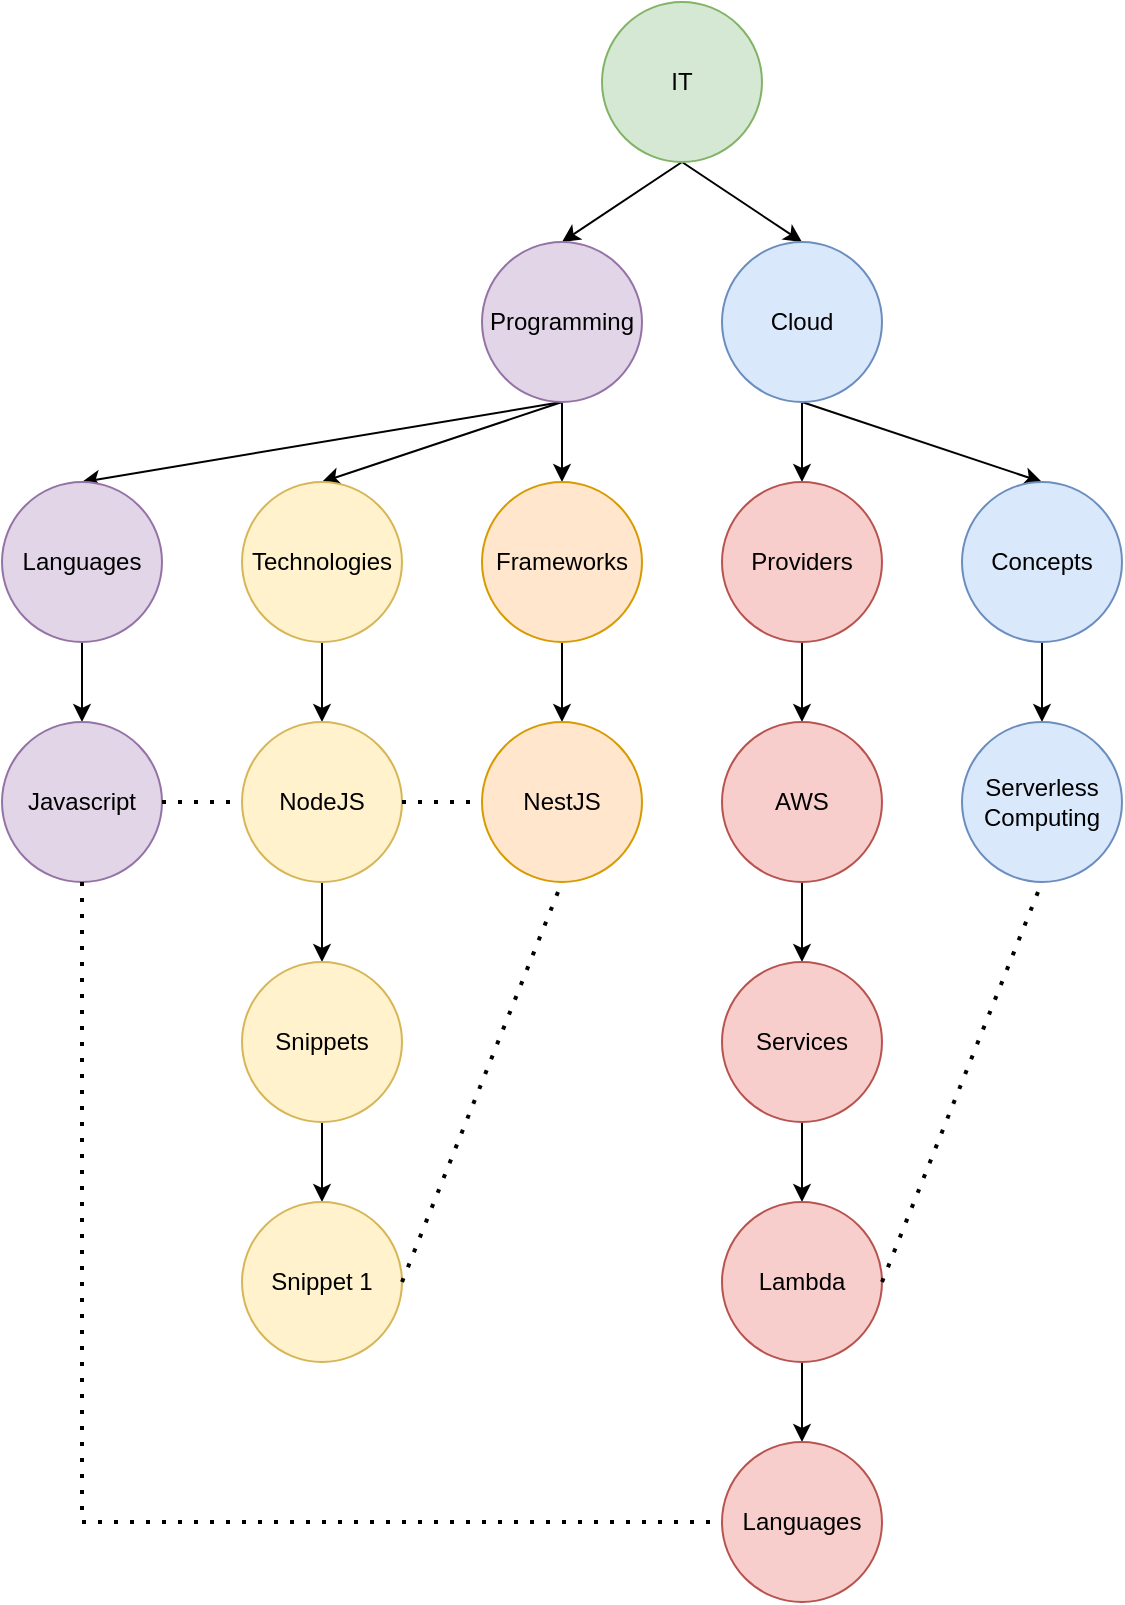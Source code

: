 <mxfile version="18.0.1" type="device"><diagram id="55MKg_tqX6EaH2UdxzAK" name="Strona-1"><mxGraphModel dx="1102" dy="857" grid="1" gridSize="10" guides="1" tooltips="1" connect="1" arrows="1" fold="1" page="1" pageScale="1" pageWidth="827" pageHeight="1169" math="0" shadow="0"><root><mxCell id="0"/><mxCell id="1" parent="0"/><mxCell id="zG_95WXZx1n4HGqBja_P-8" style="rounded=0;orthogonalLoop=1;jettySize=auto;html=1;exitX=0.5;exitY=1;exitDx=0;exitDy=0;entryX=0.5;entryY=0;entryDx=0;entryDy=0;" parent="1" source="zG_95WXZx1n4HGqBja_P-1" target="zG_95WXZx1n4HGqBja_P-3" edge="1"><mxGeometry relative="1" as="geometry"/></mxCell><mxCell id="zG_95WXZx1n4HGqBja_P-9" style="rounded=0;orthogonalLoop=1;jettySize=auto;html=1;exitX=0.5;exitY=1;exitDx=0;exitDy=0;entryX=0.5;entryY=0;entryDx=0;entryDy=0;" parent="1" source="zG_95WXZx1n4HGqBja_P-1" target="zG_95WXZx1n4HGqBja_P-2" edge="1"><mxGeometry relative="1" as="geometry"/></mxCell><mxCell id="zG_95WXZx1n4HGqBja_P-1" value="IT" style="ellipse;whiteSpace=wrap;html=1;aspect=fixed;fillColor=#d5e8d4;strokeColor=#82b366;" parent="1" vertex="1"><mxGeometry x="340" y="80" width="80" height="80" as="geometry"/></mxCell><mxCell id="zG_95WXZx1n4HGqBja_P-10" style="edgeStyle=none;rounded=0;orthogonalLoop=1;jettySize=auto;html=1;exitX=0.5;exitY=1;exitDx=0;exitDy=0;entryX=0.5;entryY=0;entryDx=0;entryDy=0;" parent="1" source="zG_95WXZx1n4HGqBja_P-2" target="zG_95WXZx1n4HGqBja_P-4" edge="1"><mxGeometry relative="1" as="geometry"/></mxCell><mxCell id="zG_95WXZx1n4HGqBja_P-11" style="edgeStyle=none;rounded=0;orthogonalLoop=1;jettySize=auto;html=1;exitX=0.5;exitY=1;exitDx=0;exitDy=0;entryX=0.5;entryY=0;entryDx=0;entryDy=0;" parent="1" source="zG_95WXZx1n4HGqBja_P-2" target="zG_95WXZx1n4HGqBja_P-6" edge="1"><mxGeometry relative="1" as="geometry"/></mxCell><mxCell id="zG_95WXZx1n4HGqBja_P-2" value="Cloud" style="ellipse;whiteSpace=wrap;html=1;aspect=fixed;fillColor=#dae8fc;strokeColor=#6c8ebf;" parent="1" vertex="1"><mxGeometry x="400" y="200" width="80" height="80" as="geometry"/></mxCell><mxCell id="zG_95WXZx1n4HGqBja_P-24" style="edgeStyle=none;rounded=0;orthogonalLoop=1;jettySize=auto;html=1;exitX=0.5;exitY=1;exitDx=0;exitDy=0;entryX=0.5;entryY=0;entryDx=0;entryDy=0;" parent="1" source="zG_95WXZx1n4HGqBja_P-3" target="zG_95WXZx1n4HGqBja_P-22" edge="1"><mxGeometry relative="1" as="geometry"/></mxCell><mxCell id="zG_95WXZx1n4HGqBja_P-25" style="edgeStyle=none;rounded=0;orthogonalLoop=1;jettySize=auto;html=1;exitX=0.5;exitY=1;exitDx=0;exitDy=0;entryX=0.5;entryY=0;entryDx=0;entryDy=0;" parent="1" source="zG_95WXZx1n4HGqBja_P-3" target="zG_95WXZx1n4HGqBja_P-23" edge="1"><mxGeometry relative="1" as="geometry"/></mxCell><mxCell id="zG_95WXZx1n4HGqBja_P-33" style="edgeStyle=none;rounded=0;orthogonalLoop=1;jettySize=auto;html=1;exitX=0.5;exitY=1;exitDx=0;exitDy=0;entryX=0.5;entryY=0;entryDx=0;entryDy=0;" parent="1" source="zG_95WXZx1n4HGqBja_P-3" target="zG_95WXZx1n4HGqBja_P-31" edge="1"><mxGeometry relative="1" as="geometry"/></mxCell><mxCell id="zG_95WXZx1n4HGqBja_P-3" value="Programming" style="ellipse;whiteSpace=wrap;html=1;aspect=fixed;fillColor=#e1d5e7;strokeColor=#9673a6;" parent="1" vertex="1"><mxGeometry x="280" y="200" width="80" height="80" as="geometry"/></mxCell><mxCell id="zG_95WXZx1n4HGqBja_P-18" style="edgeStyle=none;rounded=0;orthogonalLoop=1;jettySize=auto;html=1;exitX=0.5;exitY=1;exitDx=0;exitDy=0;entryX=0.5;entryY=0;entryDx=0;entryDy=0;" parent="1" source="zG_95WXZx1n4HGqBja_P-4" target="zG_95WXZx1n4HGqBja_P-5" edge="1"><mxGeometry relative="1" as="geometry"/></mxCell><mxCell id="zG_95WXZx1n4HGqBja_P-4" value="Concepts" style="ellipse;whiteSpace=wrap;html=1;aspect=fixed;fillColor=#dae8fc;strokeColor=#6c8ebf;" parent="1" vertex="1"><mxGeometry x="520" y="320" width="80" height="80" as="geometry"/></mxCell><mxCell id="zG_95WXZx1n4HGqBja_P-5" value="Serverless Computing" style="ellipse;whiteSpace=wrap;html=1;aspect=fixed;fillColor=#dae8fc;strokeColor=#6c8ebf;" parent="1" vertex="1"><mxGeometry x="520" y="440" width="80" height="80" as="geometry"/></mxCell><mxCell id="zG_95WXZx1n4HGqBja_P-13" style="edgeStyle=none;rounded=0;orthogonalLoop=1;jettySize=auto;html=1;exitX=0.5;exitY=1;exitDx=0;exitDy=0;entryX=0.5;entryY=0;entryDx=0;entryDy=0;" parent="1" source="zG_95WXZx1n4HGqBja_P-6" target="zG_95WXZx1n4HGqBja_P-12" edge="1"><mxGeometry relative="1" as="geometry"/></mxCell><mxCell id="zG_95WXZx1n4HGqBja_P-6" value="Providers" style="ellipse;whiteSpace=wrap;html=1;aspect=fixed;fillColor=#f8cecc;strokeColor=#b85450;" parent="1" vertex="1"><mxGeometry x="400" y="320" width="80" height="80" as="geometry"/></mxCell><mxCell id="zG_95WXZx1n4HGqBja_P-15" style="edgeStyle=none;rounded=0;orthogonalLoop=1;jettySize=auto;html=1;exitX=0.5;exitY=1;exitDx=0;exitDy=0;entryX=0.5;entryY=0;entryDx=0;entryDy=0;" parent="1" source="zG_95WXZx1n4HGqBja_P-12" target="zG_95WXZx1n4HGqBja_P-14" edge="1"><mxGeometry relative="1" as="geometry"/></mxCell><mxCell id="zG_95WXZx1n4HGqBja_P-12" value="AWS" style="ellipse;whiteSpace=wrap;html=1;aspect=fixed;fillColor=#f8cecc;strokeColor=#b85450;" parent="1" vertex="1"><mxGeometry x="400" y="440" width="80" height="80" as="geometry"/></mxCell><mxCell id="zG_95WXZx1n4HGqBja_P-17" style="edgeStyle=none;rounded=0;orthogonalLoop=1;jettySize=auto;html=1;exitX=0.5;exitY=1;exitDx=0;exitDy=0;entryX=0.5;entryY=0;entryDx=0;entryDy=0;" parent="1" source="zG_95WXZx1n4HGqBja_P-14" target="zG_95WXZx1n4HGqBja_P-16" edge="1"><mxGeometry relative="1" as="geometry"/></mxCell><mxCell id="zG_95WXZx1n4HGqBja_P-14" value="Services" style="ellipse;whiteSpace=wrap;html=1;aspect=fixed;fillColor=#f8cecc;strokeColor=#b85450;" parent="1" vertex="1"><mxGeometry x="400" y="560" width="80" height="80" as="geometry"/></mxCell><mxCell id="UF8Oph8Uo8BC6BF4FcLY-2" style="edgeStyle=orthogonalEdgeStyle;rounded=0;orthogonalLoop=1;jettySize=auto;html=1;exitX=0.5;exitY=1;exitDx=0;exitDy=0;" edge="1" parent="1" source="zG_95WXZx1n4HGqBja_P-16" target="UF8Oph8Uo8BC6BF4FcLY-1"><mxGeometry relative="1" as="geometry"/></mxCell><mxCell id="zG_95WXZx1n4HGqBja_P-16" value="Lambda" style="ellipse;whiteSpace=wrap;html=1;aspect=fixed;fillColor=#f8cecc;strokeColor=#b85450;" parent="1" vertex="1"><mxGeometry x="400" y="680" width="80" height="80" as="geometry"/></mxCell><mxCell id="zG_95WXZx1n4HGqBja_P-30" style="edgeStyle=none;rounded=0;orthogonalLoop=1;jettySize=auto;html=1;exitX=0.5;exitY=1;exitDx=0;exitDy=0;" parent="1" source="zG_95WXZx1n4HGqBja_P-22" target="zG_95WXZx1n4HGqBja_P-26" edge="1"><mxGeometry relative="1" as="geometry"/></mxCell><mxCell id="zG_95WXZx1n4HGqBja_P-22" value="Technologies" style="ellipse;whiteSpace=wrap;html=1;aspect=fixed;fillColor=#fff2cc;strokeColor=#d6b656;" parent="1" vertex="1"><mxGeometry x="160" y="320" width="80" height="80" as="geometry"/></mxCell><mxCell id="zG_95WXZx1n4HGqBja_P-28" style="edgeStyle=none;rounded=0;orthogonalLoop=1;jettySize=auto;html=1;exitX=0.5;exitY=1;exitDx=0;exitDy=0;entryX=0.5;entryY=0;entryDx=0;entryDy=0;" parent="1" source="zG_95WXZx1n4HGqBja_P-23" target="zG_95WXZx1n4HGqBja_P-27" edge="1"><mxGeometry relative="1" as="geometry"/></mxCell><mxCell id="zG_95WXZx1n4HGqBja_P-23" value="Languages" style="ellipse;whiteSpace=wrap;html=1;aspect=fixed;fillColor=#e1d5e7;strokeColor=#9673a6;" parent="1" vertex="1"><mxGeometry x="40" y="320" width="80" height="80" as="geometry"/></mxCell><mxCell id="zG_95WXZx1n4HGqBja_P-37" style="edgeStyle=none;rounded=0;orthogonalLoop=1;jettySize=auto;html=1;exitX=0.5;exitY=1;exitDx=0;exitDy=0;entryX=0.5;entryY=0;entryDx=0;entryDy=0;" parent="1" source="zG_95WXZx1n4HGqBja_P-26" target="zG_95WXZx1n4HGqBja_P-36" edge="1"><mxGeometry relative="1" as="geometry"/></mxCell><mxCell id="zG_95WXZx1n4HGqBja_P-26" value="NodeJS" style="ellipse;whiteSpace=wrap;html=1;aspect=fixed;fillColor=#fff2cc;strokeColor=#d6b656;" parent="1" vertex="1"><mxGeometry x="160" y="440" width="80" height="80" as="geometry"/></mxCell><mxCell id="zG_95WXZx1n4HGqBja_P-27" value="Javascript" style="ellipse;whiteSpace=wrap;html=1;aspect=fixed;fillColor=#e1d5e7;strokeColor=#9673a6;" parent="1" vertex="1"><mxGeometry x="40" y="440" width="80" height="80" as="geometry"/></mxCell><mxCell id="zG_95WXZx1n4HGqBja_P-29" value="" style="endArrow=none;dashed=1;html=1;dashPattern=1 3;strokeWidth=2;rounded=0;exitX=1;exitY=0.5;exitDx=0;exitDy=0;entryX=0;entryY=0.5;entryDx=0;entryDy=0;" parent="1" source="zG_95WXZx1n4HGqBja_P-27" target="zG_95WXZx1n4HGqBja_P-26" edge="1"><mxGeometry width="50" height="50" relative="1" as="geometry"><mxPoint x="390" y="460" as="sourcePoint"/><mxPoint x="440" y="410" as="targetPoint"/></mxGeometry></mxCell><mxCell id="zG_95WXZx1n4HGqBja_P-35" style="edgeStyle=none;rounded=0;orthogonalLoop=1;jettySize=auto;html=1;exitX=0.5;exitY=1;exitDx=0;exitDy=0;entryX=0.5;entryY=0;entryDx=0;entryDy=0;" parent="1" source="zG_95WXZx1n4HGqBja_P-31" target="zG_95WXZx1n4HGqBja_P-32" edge="1"><mxGeometry relative="1" as="geometry"/></mxCell><mxCell id="zG_95WXZx1n4HGqBja_P-31" value="Frameworks" style="ellipse;whiteSpace=wrap;html=1;aspect=fixed;fillColor=#ffe6cc;strokeColor=#d79b00;" parent="1" vertex="1"><mxGeometry x="280" y="320" width="80" height="80" as="geometry"/></mxCell><mxCell id="zG_95WXZx1n4HGqBja_P-32" value="NestJS" style="ellipse;whiteSpace=wrap;html=1;aspect=fixed;fillColor=#ffe6cc;strokeColor=#d79b00;" parent="1" vertex="1"><mxGeometry x="280" y="440" width="80" height="80" as="geometry"/></mxCell><mxCell id="zG_95WXZx1n4HGqBja_P-34" value="" style="endArrow=none;dashed=1;html=1;dashPattern=1 3;strokeWidth=2;rounded=0;exitX=1;exitY=0.5;exitDx=0;exitDy=0;entryX=0;entryY=0.5;entryDx=0;entryDy=0;" parent="1" source="zG_95WXZx1n4HGqBja_P-26" target="zG_95WXZx1n4HGqBja_P-32" edge="1"><mxGeometry width="50" height="50" relative="1" as="geometry"><mxPoint x="390" y="460" as="sourcePoint"/><mxPoint x="440" y="410" as="targetPoint"/></mxGeometry></mxCell><mxCell id="zG_95WXZx1n4HGqBja_P-39" style="edgeStyle=none;rounded=0;orthogonalLoop=1;jettySize=auto;html=1;exitX=0.5;exitY=1;exitDx=0;exitDy=0;entryX=0.5;entryY=0;entryDx=0;entryDy=0;" parent="1" source="zG_95WXZx1n4HGqBja_P-36" target="zG_95WXZx1n4HGqBja_P-38" edge="1"><mxGeometry relative="1" as="geometry"/></mxCell><mxCell id="zG_95WXZx1n4HGqBja_P-36" value="Snippets" style="ellipse;whiteSpace=wrap;html=1;aspect=fixed;fillColor=#fff2cc;strokeColor=#d6b656;" parent="1" vertex="1"><mxGeometry x="160" y="560" width="80" height="80" as="geometry"/></mxCell><mxCell id="zG_95WXZx1n4HGqBja_P-38" value="Snippet 1" style="ellipse;whiteSpace=wrap;html=1;aspect=fixed;fillColor=#fff2cc;strokeColor=#d6b656;" parent="1" vertex="1"><mxGeometry x="160" y="680" width="80" height="80" as="geometry"/></mxCell><mxCell id="zG_95WXZx1n4HGqBja_P-40" value="" style="endArrow=none;dashed=1;html=1;dashPattern=1 3;strokeWidth=2;rounded=0;exitX=1;exitY=0.5;exitDx=0;exitDy=0;entryX=0.5;entryY=1;entryDx=0;entryDy=0;" parent="1" source="zG_95WXZx1n4HGqBja_P-38" target="zG_95WXZx1n4HGqBja_P-32" edge="1"><mxGeometry width="50" height="50" relative="1" as="geometry"><mxPoint x="390" y="460" as="sourcePoint"/><mxPoint x="440" y="410" as="targetPoint"/></mxGeometry></mxCell><mxCell id="bLQ-SMmofpxBlHS6SzjX-3" value="" style="endArrow=none;dashed=1;html=1;dashPattern=1 3;strokeWidth=2;rounded=0;exitX=1;exitY=0.5;exitDx=0;exitDy=0;entryX=0.5;entryY=1;entryDx=0;entryDy=0;" parent="1" source="zG_95WXZx1n4HGqBja_P-16" target="zG_95WXZx1n4HGqBja_P-5" edge="1"><mxGeometry width="50" height="50" relative="1" as="geometry"><mxPoint x="390" y="560" as="sourcePoint"/><mxPoint x="440" y="510" as="targetPoint"/></mxGeometry></mxCell><mxCell id="UF8Oph8Uo8BC6BF4FcLY-1" value="Languages" style="ellipse;whiteSpace=wrap;html=1;aspect=fixed;fillColor=#f8cecc;strokeColor=#b85450;" vertex="1" parent="1"><mxGeometry x="400" y="800" width="80" height="80" as="geometry"/></mxCell><mxCell id="UF8Oph8Uo8BC6BF4FcLY-3" value="" style="endArrow=none;dashed=1;html=1;dashPattern=1 3;strokeWidth=2;rounded=0;exitX=0.5;exitY=1;exitDx=0;exitDy=0;entryX=0;entryY=0.5;entryDx=0;entryDy=0;" edge="1" parent="1" source="zG_95WXZx1n4HGqBja_P-27" target="UF8Oph8Uo8BC6BF4FcLY-1"><mxGeometry width="50" height="50" relative="1" as="geometry"><mxPoint x="390" y="660" as="sourcePoint"/><mxPoint x="440" y="610" as="targetPoint"/><Array as="points"><mxPoint x="80" y="840"/></Array></mxGeometry></mxCell></root></mxGraphModel></diagram></mxfile>